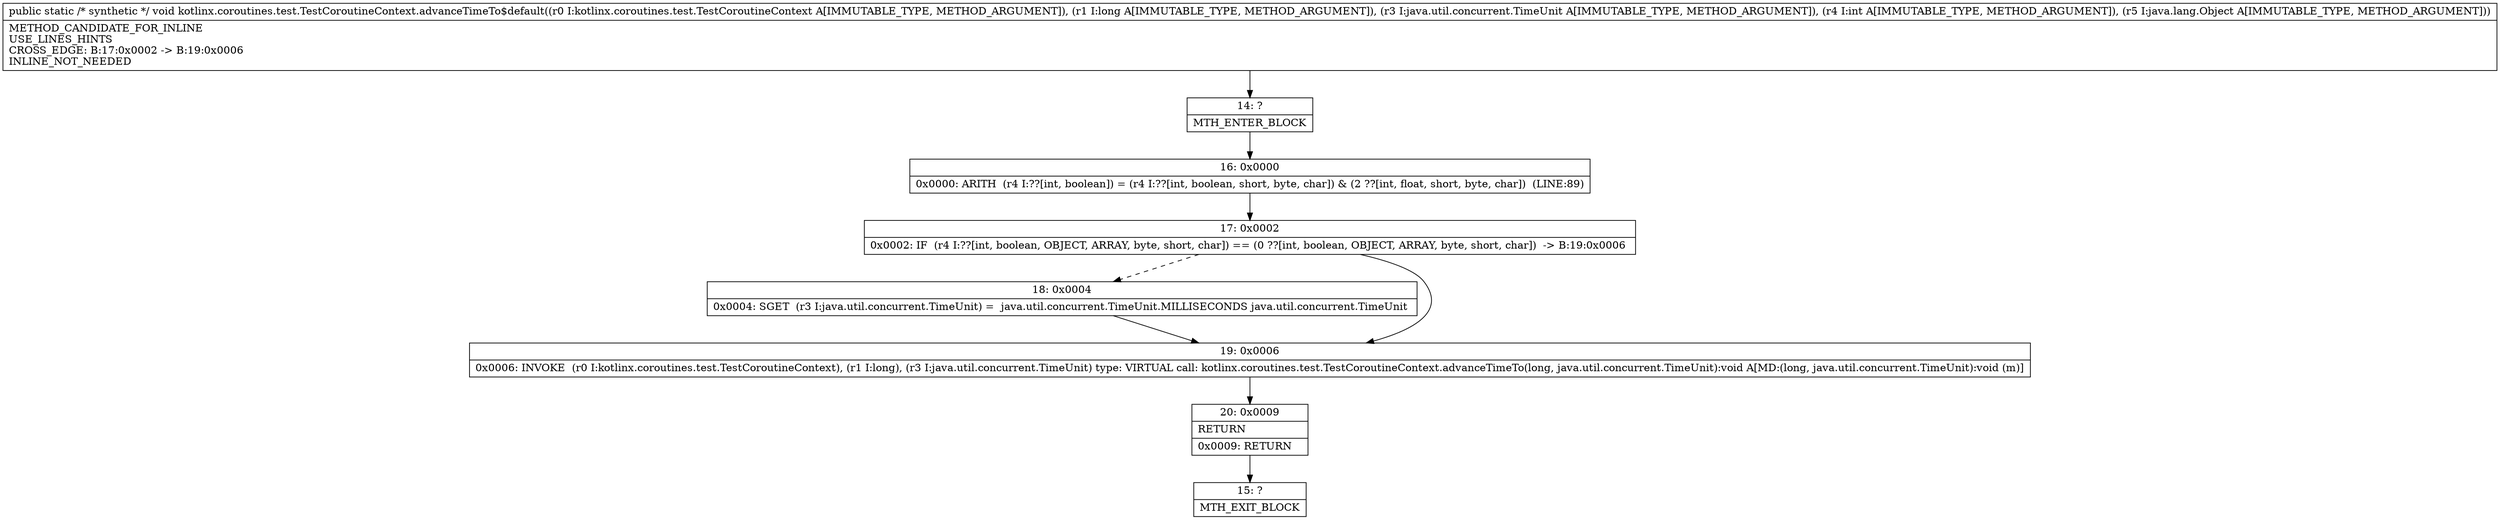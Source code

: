 digraph "CFG forkotlinx.coroutines.test.TestCoroutineContext.advanceTimeTo$default(Lkotlinx\/coroutines\/test\/TestCoroutineContext;JLjava\/util\/concurrent\/TimeUnit;ILjava\/lang\/Object;)V" {
Node_14 [shape=record,label="{14\:\ ?|MTH_ENTER_BLOCK\l}"];
Node_16 [shape=record,label="{16\:\ 0x0000|0x0000: ARITH  (r4 I:??[int, boolean]) = (r4 I:??[int, boolean, short, byte, char]) & (2 ??[int, float, short, byte, char])  (LINE:89)\l}"];
Node_17 [shape=record,label="{17\:\ 0x0002|0x0002: IF  (r4 I:??[int, boolean, OBJECT, ARRAY, byte, short, char]) == (0 ??[int, boolean, OBJECT, ARRAY, byte, short, char])  \-\> B:19:0x0006 \l}"];
Node_18 [shape=record,label="{18\:\ 0x0004|0x0004: SGET  (r3 I:java.util.concurrent.TimeUnit) =  java.util.concurrent.TimeUnit.MILLISECONDS java.util.concurrent.TimeUnit \l}"];
Node_19 [shape=record,label="{19\:\ 0x0006|0x0006: INVOKE  (r0 I:kotlinx.coroutines.test.TestCoroutineContext), (r1 I:long), (r3 I:java.util.concurrent.TimeUnit) type: VIRTUAL call: kotlinx.coroutines.test.TestCoroutineContext.advanceTimeTo(long, java.util.concurrent.TimeUnit):void A[MD:(long, java.util.concurrent.TimeUnit):void (m)]\l}"];
Node_20 [shape=record,label="{20\:\ 0x0009|RETURN\l|0x0009: RETURN   \l}"];
Node_15 [shape=record,label="{15\:\ ?|MTH_EXIT_BLOCK\l}"];
MethodNode[shape=record,label="{public static \/* synthetic *\/ void kotlinx.coroutines.test.TestCoroutineContext.advanceTimeTo$default((r0 I:kotlinx.coroutines.test.TestCoroutineContext A[IMMUTABLE_TYPE, METHOD_ARGUMENT]), (r1 I:long A[IMMUTABLE_TYPE, METHOD_ARGUMENT]), (r3 I:java.util.concurrent.TimeUnit A[IMMUTABLE_TYPE, METHOD_ARGUMENT]), (r4 I:int A[IMMUTABLE_TYPE, METHOD_ARGUMENT]), (r5 I:java.lang.Object A[IMMUTABLE_TYPE, METHOD_ARGUMENT]))  | METHOD_CANDIDATE_FOR_INLINE\lUSE_LINES_HINTS\lCROSS_EDGE: B:17:0x0002 \-\> B:19:0x0006\lINLINE_NOT_NEEDED\l}"];
MethodNode -> Node_14;Node_14 -> Node_16;
Node_16 -> Node_17;
Node_17 -> Node_18[style=dashed];
Node_17 -> Node_19;
Node_18 -> Node_19;
Node_19 -> Node_20;
Node_20 -> Node_15;
}

